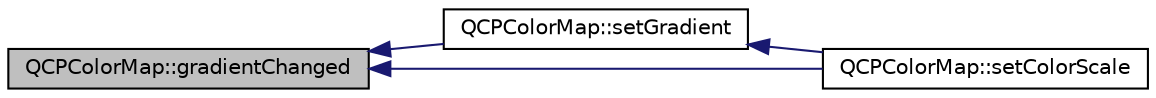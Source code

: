 digraph "QCPColorMap::gradientChanged"
{
  edge [fontname="Helvetica",fontsize="10",labelfontname="Helvetica",labelfontsize="10"];
  node [fontname="Helvetica",fontsize="10",shape=record];
  rankdir="LR";
  Node80 [label="QCPColorMap::gradientChanged",height=0.2,width=0.4,color="black", fillcolor="grey75", style="filled", fontcolor="black"];
  Node80 -> Node81 [dir="back",color="midnightblue",fontsize="10",style="solid",fontname="Helvetica"];
  Node81 [label="QCPColorMap::setGradient",height=0.2,width=0.4,color="black", fillcolor="white", style="filled",URL="$df/dea/class_q_c_p_color_map.html#a7313c78360471cead3576341a2c50377"];
  Node81 -> Node82 [dir="back",color="midnightblue",fontsize="10",style="solid",fontname="Helvetica"];
  Node82 [label="QCPColorMap::setColorScale",height=0.2,width=0.4,color="black", fillcolor="white", style="filled",URL="$df/dea/class_q_c_p_color_map.html#aa828921db364fe3c6af4619580ab85fd"];
  Node80 -> Node82 [dir="back",color="midnightblue",fontsize="10",style="solid",fontname="Helvetica"];
}
